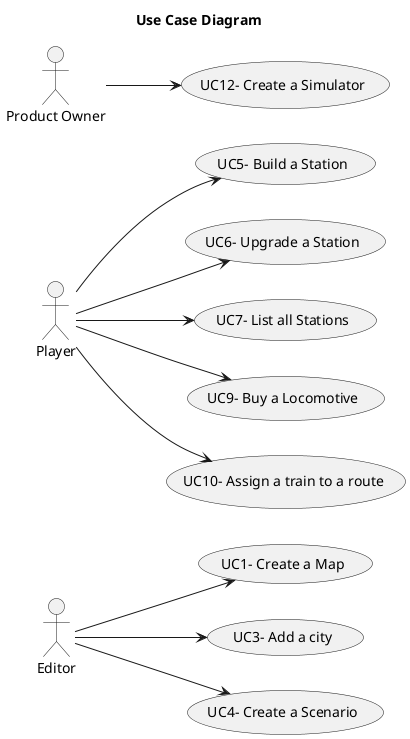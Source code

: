 @startuml

skinparam monochrome true
skinparam packageStyle rectangle
skinparam shadowing false

title Use Case Diagram

left to right direction


actor "Editor" as E
actor "Player" as P
actor "Product Owner" as PO


    usecase "UC1- Create a Map" as UC1
    usecase "UC3- Add a city" as UC3
    usecase "UC4- Create a Scenario" as UC4
    usecase "UC5- Build a Station" as UC5
    usecase "UC6- Upgrade a Station" as UC6
    usecase "UC7- List all Stations" as UC7
    usecase "UC9- Buy a Locomotive" as UC9
    usecase "UC10- Assign a train to a route" as UC10
    usecase "UC12- Create a Simulator" as UC12

E --> UC1
E --> UC3
E --> UC4

P --> UC5
P --> UC6
P --> UC7
P --> UC9
P --> UC10

PO --> UC12


@enduml